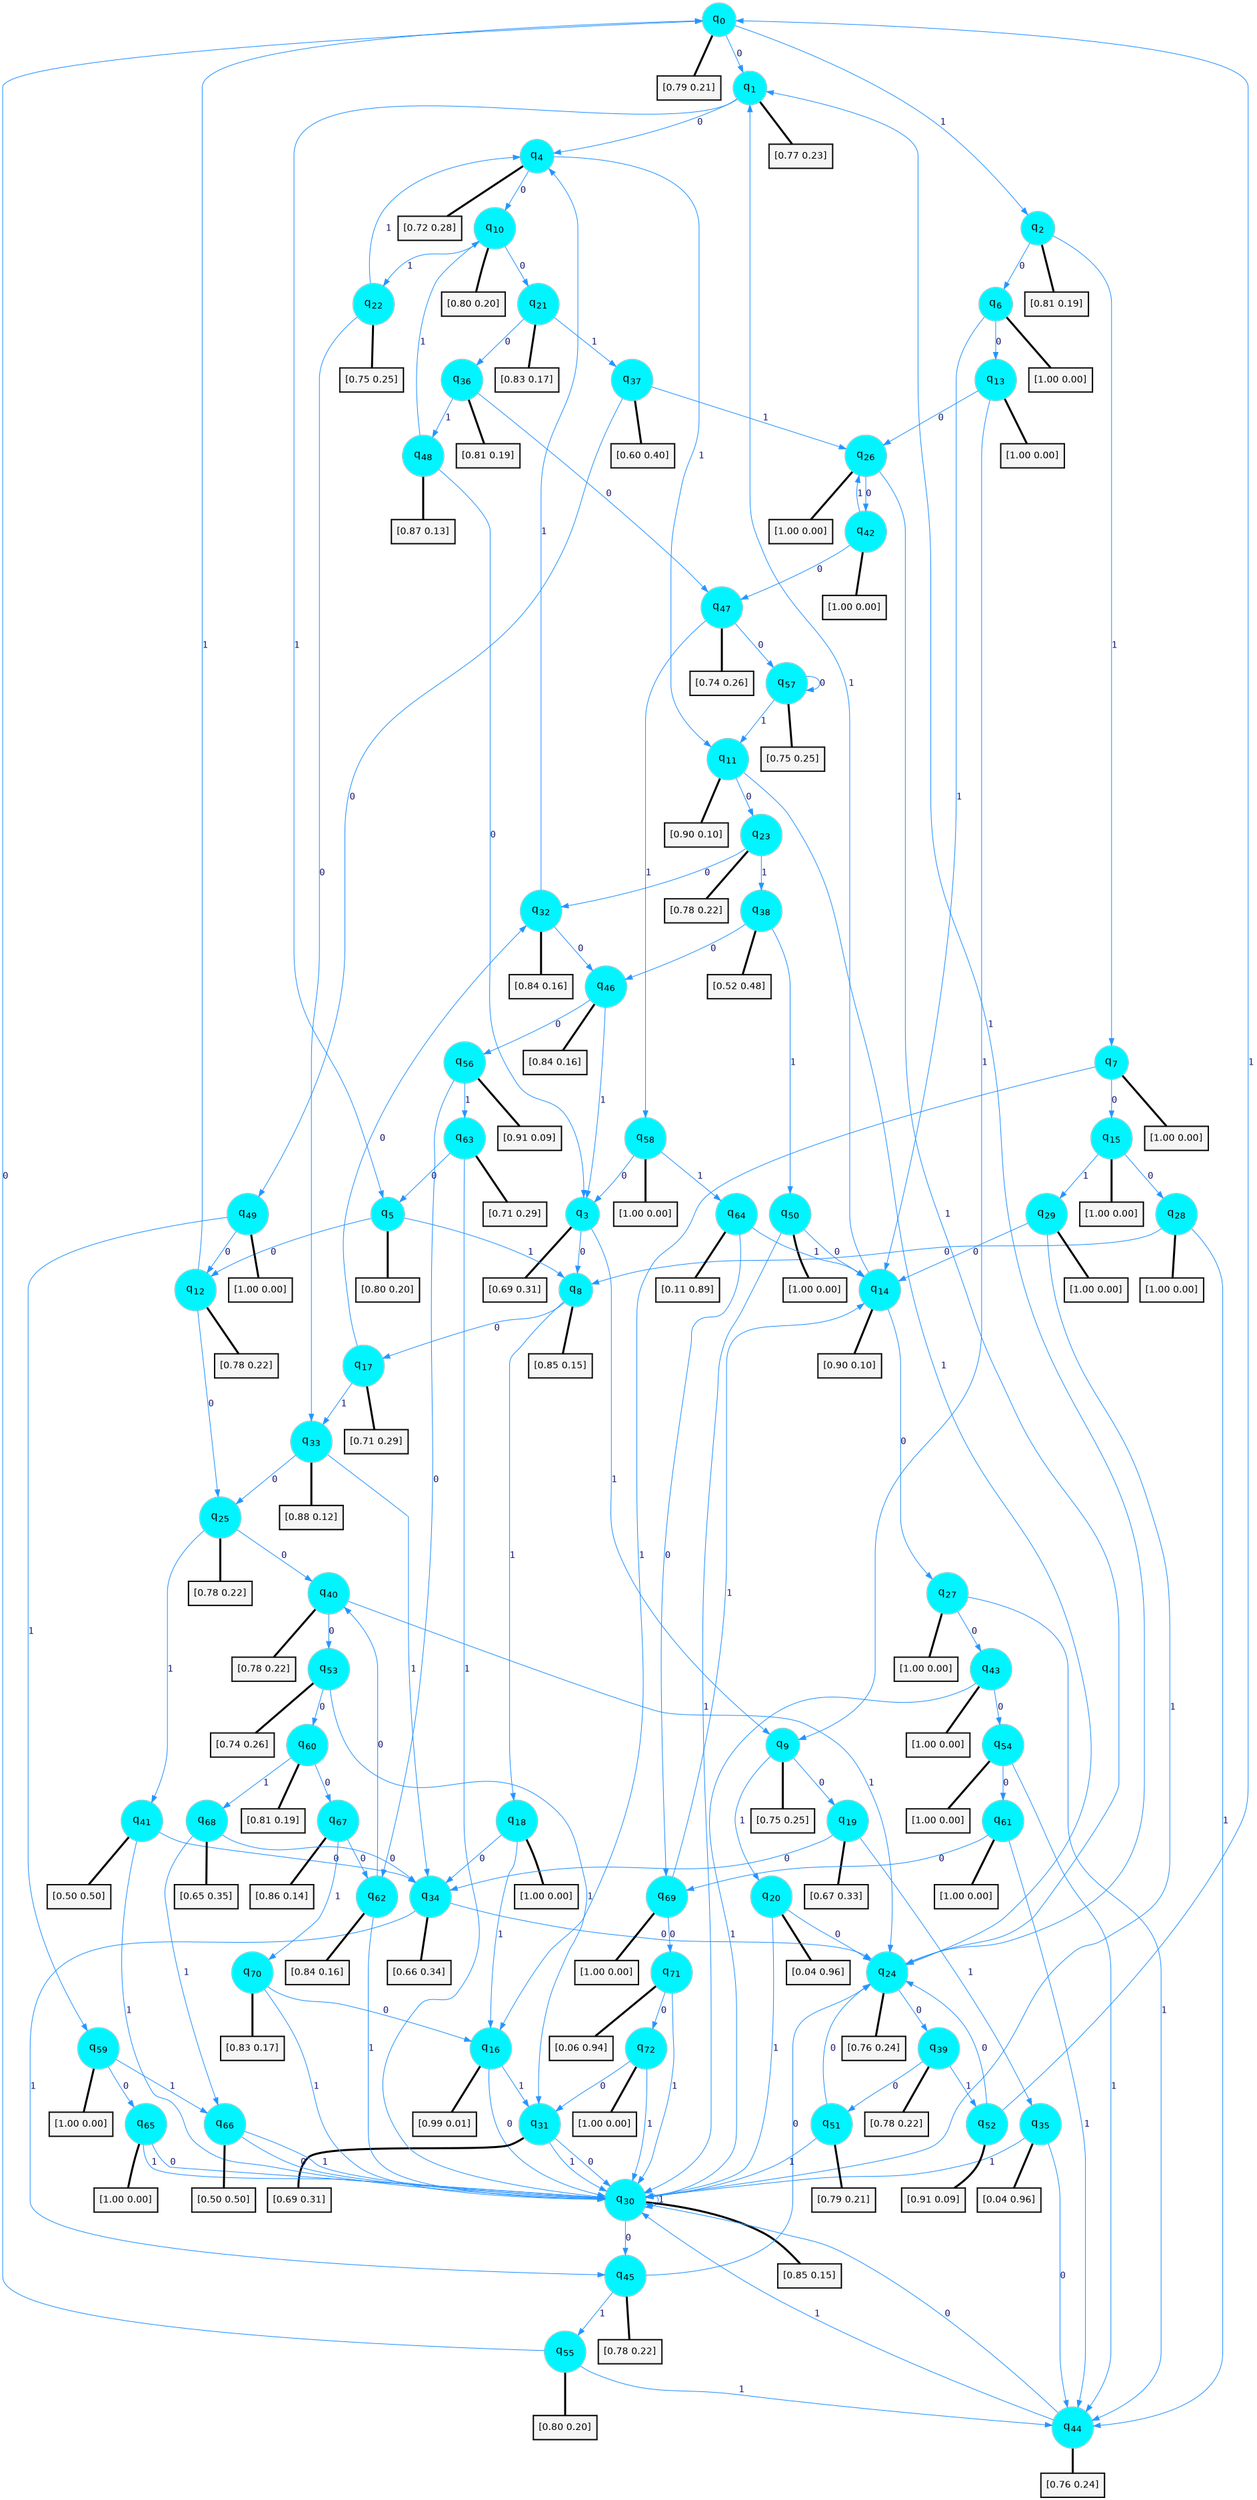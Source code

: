 digraph G {
graph [
bgcolor=transparent, dpi=300, rankdir=TD, size="40,25"];
node [
color=gray, fillcolor=turquoise1, fontcolor=black, fontname=Helvetica, fontsize=16, fontweight=bold, shape=circle, style=filled];
edge [
arrowsize=1, color=dodgerblue1, fontcolor=midnightblue, fontname=courier, fontweight=bold, penwidth=1, style=solid, weight=20];
0[label=<q<SUB>0</SUB>>];
1[label=<q<SUB>1</SUB>>];
2[label=<q<SUB>2</SUB>>];
3[label=<q<SUB>3</SUB>>];
4[label=<q<SUB>4</SUB>>];
5[label=<q<SUB>5</SUB>>];
6[label=<q<SUB>6</SUB>>];
7[label=<q<SUB>7</SUB>>];
8[label=<q<SUB>8</SUB>>];
9[label=<q<SUB>9</SUB>>];
10[label=<q<SUB>10</SUB>>];
11[label=<q<SUB>11</SUB>>];
12[label=<q<SUB>12</SUB>>];
13[label=<q<SUB>13</SUB>>];
14[label=<q<SUB>14</SUB>>];
15[label=<q<SUB>15</SUB>>];
16[label=<q<SUB>16</SUB>>];
17[label=<q<SUB>17</SUB>>];
18[label=<q<SUB>18</SUB>>];
19[label=<q<SUB>19</SUB>>];
20[label=<q<SUB>20</SUB>>];
21[label=<q<SUB>21</SUB>>];
22[label=<q<SUB>22</SUB>>];
23[label=<q<SUB>23</SUB>>];
24[label=<q<SUB>24</SUB>>];
25[label=<q<SUB>25</SUB>>];
26[label=<q<SUB>26</SUB>>];
27[label=<q<SUB>27</SUB>>];
28[label=<q<SUB>28</SUB>>];
29[label=<q<SUB>29</SUB>>];
30[label=<q<SUB>30</SUB>>];
31[label=<q<SUB>31</SUB>>];
32[label=<q<SUB>32</SUB>>];
33[label=<q<SUB>33</SUB>>];
34[label=<q<SUB>34</SUB>>];
35[label=<q<SUB>35</SUB>>];
36[label=<q<SUB>36</SUB>>];
37[label=<q<SUB>37</SUB>>];
38[label=<q<SUB>38</SUB>>];
39[label=<q<SUB>39</SUB>>];
40[label=<q<SUB>40</SUB>>];
41[label=<q<SUB>41</SUB>>];
42[label=<q<SUB>42</SUB>>];
43[label=<q<SUB>43</SUB>>];
44[label=<q<SUB>44</SUB>>];
45[label=<q<SUB>45</SUB>>];
46[label=<q<SUB>46</SUB>>];
47[label=<q<SUB>47</SUB>>];
48[label=<q<SUB>48</SUB>>];
49[label=<q<SUB>49</SUB>>];
50[label=<q<SUB>50</SUB>>];
51[label=<q<SUB>51</SUB>>];
52[label=<q<SUB>52</SUB>>];
53[label=<q<SUB>53</SUB>>];
54[label=<q<SUB>54</SUB>>];
55[label=<q<SUB>55</SUB>>];
56[label=<q<SUB>56</SUB>>];
57[label=<q<SUB>57</SUB>>];
58[label=<q<SUB>58</SUB>>];
59[label=<q<SUB>59</SUB>>];
60[label=<q<SUB>60</SUB>>];
61[label=<q<SUB>61</SUB>>];
62[label=<q<SUB>62</SUB>>];
63[label=<q<SUB>63</SUB>>];
64[label=<q<SUB>64</SUB>>];
65[label=<q<SUB>65</SUB>>];
66[label=<q<SUB>66</SUB>>];
67[label=<q<SUB>67</SUB>>];
68[label=<q<SUB>68</SUB>>];
69[label=<q<SUB>69</SUB>>];
70[label=<q<SUB>70</SUB>>];
71[label=<q<SUB>71</SUB>>];
72[label=<q<SUB>72</SUB>>];
73[label="[0.79 0.21]", shape=box,fontcolor=black, fontname=Helvetica, fontsize=14, penwidth=2, fillcolor=whitesmoke,color=black];
74[label="[0.77 0.23]", shape=box,fontcolor=black, fontname=Helvetica, fontsize=14, penwidth=2, fillcolor=whitesmoke,color=black];
75[label="[0.81 0.19]", shape=box,fontcolor=black, fontname=Helvetica, fontsize=14, penwidth=2, fillcolor=whitesmoke,color=black];
76[label="[0.69 0.31]", shape=box,fontcolor=black, fontname=Helvetica, fontsize=14, penwidth=2, fillcolor=whitesmoke,color=black];
77[label="[0.72 0.28]", shape=box,fontcolor=black, fontname=Helvetica, fontsize=14, penwidth=2, fillcolor=whitesmoke,color=black];
78[label="[0.80 0.20]", shape=box,fontcolor=black, fontname=Helvetica, fontsize=14, penwidth=2, fillcolor=whitesmoke,color=black];
79[label="[1.00 0.00]", shape=box,fontcolor=black, fontname=Helvetica, fontsize=14, penwidth=2, fillcolor=whitesmoke,color=black];
80[label="[1.00 0.00]", shape=box,fontcolor=black, fontname=Helvetica, fontsize=14, penwidth=2, fillcolor=whitesmoke,color=black];
81[label="[0.85 0.15]", shape=box,fontcolor=black, fontname=Helvetica, fontsize=14, penwidth=2, fillcolor=whitesmoke,color=black];
82[label="[0.75 0.25]", shape=box,fontcolor=black, fontname=Helvetica, fontsize=14, penwidth=2, fillcolor=whitesmoke,color=black];
83[label="[0.80 0.20]", shape=box,fontcolor=black, fontname=Helvetica, fontsize=14, penwidth=2, fillcolor=whitesmoke,color=black];
84[label="[0.90 0.10]", shape=box,fontcolor=black, fontname=Helvetica, fontsize=14, penwidth=2, fillcolor=whitesmoke,color=black];
85[label="[0.78 0.22]", shape=box,fontcolor=black, fontname=Helvetica, fontsize=14, penwidth=2, fillcolor=whitesmoke,color=black];
86[label="[1.00 0.00]", shape=box,fontcolor=black, fontname=Helvetica, fontsize=14, penwidth=2, fillcolor=whitesmoke,color=black];
87[label="[0.90 0.10]", shape=box,fontcolor=black, fontname=Helvetica, fontsize=14, penwidth=2, fillcolor=whitesmoke,color=black];
88[label="[1.00 0.00]", shape=box,fontcolor=black, fontname=Helvetica, fontsize=14, penwidth=2, fillcolor=whitesmoke,color=black];
89[label="[0.99 0.01]", shape=box,fontcolor=black, fontname=Helvetica, fontsize=14, penwidth=2, fillcolor=whitesmoke,color=black];
90[label="[0.71 0.29]", shape=box,fontcolor=black, fontname=Helvetica, fontsize=14, penwidth=2, fillcolor=whitesmoke,color=black];
91[label="[1.00 0.00]", shape=box,fontcolor=black, fontname=Helvetica, fontsize=14, penwidth=2, fillcolor=whitesmoke,color=black];
92[label="[0.67 0.33]", shape=box,fontcolor=black, fontname=Helvetica, fontsize=14, penwidth=2, fillcolor=whitesmoke,color=black];
93[label="[0.04 0.96]", shape=box,fontcolor=black, fontname=Helvetica, fontsize=14, penwidth=2, fillcolor=whitesmoke,color=black];
94[label="[0.83 0.17]", shape=box,fontcolor=black, fontname=Helvetica, fontsize=14, penwidth=2, fillcolor=whitesmoke,color=black];
95[label="[0.75 0.25]", shape=box,fontcolor=black, fontname=Helvetica, fontsize=14, penwidth=2, fillcolor=whitesmoke,color=black];
96[label="[0.78 0.22]", shape=box,fontcolor=black, fontname=Helvetica, fontsize=14, penwidth=2, fillcolor=whitesmoke,color=black];
97[label="[0.76 0.24]", shape=box,fontcolor=black, fontname=Helvetica, fontsize=14, penwidth=2, fillcolor=whitesmoke,color=black];
98[label="[0.78 0.22]", shape=box,fontcolor=black, fontname=Helvetica, fontsize=14, penwidth=2, fillcolor=whitesmoke,color=black];
99[label="[1.00 0.00]", shape=box,fontcolor=black, fontname=Helvetica, fontsize=14, penwidth=2, fillcolor=whitesmoke,color=black];
100[label="[1.00 0.00]", shape=box,fontcolor=black, fontname=Helvetica, fontsize=14, penwidth=2, fillcolor=whitesmoke,color=black];
101[label="[1.00 0.00]", shape=box,fontcolor=black, fontname=Helvetica, fontsize=14, penwidth=2, fillcolor=whitesmoke,color=black];
102[label="[1.00 0.00]", shape=box,fontcolor=black, fontname=Helvetica, fontsize=14, penwidth=2, fillcolor=whitesmoke,color=black];
103[label="[0.85 0.15]", shape=box,fontcolor=black, fontname=Helvetica, fontsize=14, penwidth=2, fillcolor=whitesmoke,color=black];
104[label="[0.69 0.31]", shape=box,fontcolor=black, fontname=Helvetica, fontsize=14, penwidth=2, fillcolor=whitesmoke,color=black];
105[label="[0.84 0.16]", shape=box,fontcolor=black, fontname=Helvetica, fontsize=14, penwidth=2, fillcolor=whitesmoke,color=black];
106[label="[0.88 0.12]", shape=box,fontcolor=black, fontname=Helvetica, fontsize=14, penwidth=2, fillcolor=whitesmoke,color=black];
107[label="[0.66 0.34]", shape=box,fontcolor=black, fontname=Helvetica, fontsize=14, penwidth=2, fillcolor=whitesmoke,color=black];
108[label="[0.04 0.96]", shape=box,fontcolor=black, fontname=Helvetica, fontsize=14, penwidth=2, fillcolor=whitesmoke,color=black];
109[label="[0.81 0.19]", shape=box,fontcolor=black, fontname=Helvetica, fontsize=14, penwidth=2, fillcolor=whitesmoke,color=black];
110[label="[0.60 0.40]", shape=box,fontcolor=black, fontname=Helvetica, fontsize=14, penwidth=2, fillcolor=whitesmoke,color=black];
111[label="[0.52 0.48]", shape=box,fontcolor=black, fontname=Helvetica, fontsize=14, penwidth=2, fillcolor=whitesmoke,color=black];
112[label="[0.78 0.22]", shape=box,fontcolor=black, fontname=Helvetica, fontsize=14, penwidth=2, fillcolor=whitesmoke,color=black];
113[label="[0.78 0.22]", shape=box,fontcolor=black, fontname=Helvetica, fontsize=14, penwidth=2, fillcolor=whitesmoke,color=black];
114[label="[0.50 0.50]", shape=box,fontcolor=black, fontname=Helvetica, fontsize=14, penwidth=2, fillcolor=whitesmoke,color=black];
115[label="[1.00 0.00]", shape=box,fontcolor=black, fontname=Helvetica, fontsize=14, penwidth=2, fillcolor=whitesmoke,color=black];
116[label="[1.00 0.00]", shape=box,fontcolor=black, fontname=Helvetica, fontsize=14, penwidth=2, fillcolor=whitesmoke,color=black];
117[label="[0.76 0.24]", shape=box,fontcolor=black, fontname=Helvetica, fontsize=14, penwidth=2, fillcolor=whitesmoke,color=black];
118[label="[0.78 0.22]", shape=box,fontcolor=black, fontname=Helvetica, fontsize=14, penwidth=2, fillcolor=whitesmoke,color=black];
119[label="[0.84 0.16]", shape=box,fontcolor=black, fontname=Helvetica, fontsize=14, penwidth=2, fillcolor=whitesmoke,color=black];
120[label="[0.74 0.26]", shape=box,fontcolor=black, fontname=Helvetica, fontsize=14, penwidth=2, fillcolor=whitesmoke,color=black];
121[label="[0.87 0.13]", shape=box,fontcolor=black, fontname=Helvetica, fontsize=14, penwidth=2, fillcolor=whitesmoke,color=black];
122[label="[1.00 0.00]", shape=box,fontcolor=black, fontname=Helvetica, fontsize=14, penwidth=2, fillcolor=whitesmoke,color=black];
123[label="[1.00 0.00]", shape=box,fontcolor=black, fontname=Helvetica, fontsize=14, penwidth=2, fillcolor=whitesmoke,color=black];
124[label="[0.79 0.21]", shape=box,fontcolor=black, fontname=Helvetica, fontsize=14, penwidth=2, fillcolor=whitesmoke,color=black];
125[label="[0.91 0.09]", shape=box,fontcolor=black, fontname=Helvetica, fontsize=14, penwidth=2, fillcolor=whitesmoke,color=black];
126[label="[0.74 0.26]", shape=box,fontcolor=black, fontname=Helvetica, fontsize=14, penwidth=2, fillcolor=whitesmoke,color=black];
127[label="[1.00 0.00]", shape=box,fontcolor=black, fontname=Helvetica, fontsize=14, penwidth=2, fillcolor=whitesmoke,color=black];
128[label="[0.80 0.20]", shape=box,fontcolor=black, fontname=Helvetica, fontsize=14, penwidth=2, fillcolor=whitesmoke,color=black];
129[label="[0.91 0.09]", shape=box,fontcolor=black, fontname=Helvetica, fontsize=14, penwidth=2, fillcolor=whitesmoke,color=black];
130[label="[0.75 0.25]", shape=box,fontcolor=black, fontname=Helvetica, fontsize=14, penwidth=2, fillcolor=whitesmoke,color=black];
131[label="[1.00 0.00]", shape=box,fontcolor=black, fontname=Helvetica, fontsize=14, penwidth=2, fillcolor=whitesmoke,color=black];
132[label="[1.00 0.00]", shape=box,fontcolor=black, fontname=Helvetica, fontsize=14, penwidth=2, fillcolor=whitesmoke,color=black];
133[label="[0.81 0.19]", shape=box,fontcolor=black, fontname=Helvetica, fontsize=14, penwidth=2, fillcolor=whitesmoke,color=black];
134[label="[1.00 0.00]", shape=box,fontcolor=black, fontname=Helvetica, fontsize=14, penwidth=2, fillcolor=whitesmoke,color=black];
135[label="[0.84 0.16]", shape=box,fontcolor=black, fontname=Helvetica, fontsize=14, penwidth=2, fillcolor=whitesmoke,color=black];
136[label="[0.71 0.29]", shape=box,fontcolor=black, fontname=Helvetica, fontsize=14, penwidth=2, fillcolor=whitesmoke,color=black];
137[label="[0.11 0.89]", shape=box,fontcolor=black, fontname=Helvetica, fontsize=14, penwidth=2, fillcolor=whitesmoke,color=black];
138[label="[1.00 0.00]", shape=box,fontcolor=black, fontname=Helvetica, fontsize=14, penwidth=2, fillcolor=whitesmoke,color=black];
139[label="[0.50 0.50]", shape=box,fontcolor=black, fontname=Helvetica, fontsize=14, penwidth=2, fillcolor=whitesmoke,color=black];
140[label="[0.86 0.14]", shape=box,fontcolor=black, fontname=Helvetica, fontsize=14, penwidth=2, fillcolor=whitesmoke,color=black];
141[label="[0.65 0.35]", shape=box,fontcolor=black, fontname=Helvetica, fontsize=14, penwidth=2, fillcolor=whitesmoke,color=black];
142[label="[1.00 0.00]", shape=box,fontcolor=black, fontname=Helvetica, fontsize=14, penwidth=2, fillcolor=whitesmoke,color=black];
143[label="[0.83 0.17]", shape=box,fontcolor=black, fontname=Helvetica, fontsize=14, penwidth=2, fillcolor=whitesmoke,color=black];
144[label="[0.06 0.94]", shape=box,fontcolor=black, fontname=Helvetica, fontsize=14, penwidth=2, fillcolor=whitesmoke,color=black];
145[label="[1.00 0.00]", shape=box,fontcolor=black, fontname=Helvetica, fontsize=14, penwidth=2, fillcolor=whitesmoke,color=black];
0->1 [label=0];
0->2 [label=1];
0->73 [arrowhead=none, penwidth=3,color=black];
1->4 [label=0];
1->5 [label=1];
1->74 [arrowhead=none, penwidth=3,color=black];
2->6 [label=0];
2->7 [label=1];
2->75 [arrowhead=none, penwidth=3,color=black];
3->8 [label=0];
3->9 [label=1];
3->76 [arrowhead=none, penwidth=3,color=black];
4->10 [label=0];
4->11 [label=1];
4->77 [arrowhead=none, penwidth=3,color=black];
5->12 [label=0];
5->8 [label=1];
5->78 [arrowhead=none, penwidth=3,color=black];
6->13 [label=0];
6->14 [label=1];
6->79 [arrowhead=none, penwidth=3,color=black];
7->15 [label=0];
7->16 [label=1];
7->80 [arrowhead=none, penwidth=3,color=black];
8->17 [label=0];
8->18 [label=1];
8->81 [arrowhead=none, penwidth=3,color=black];
9->19 [label=0];
9->20 [label=1];
9->82 [arrowhead=none, penwidth=3,color=black];
10->21 [label=0];
10->22 [label=1];
10->83 [arrowhead=none, penwidth=3,color=black];
11->23 [label=0];
11->24 [label=1];
11->84 [arrowhead=none, penwidth=3,color=black];
12->25 [label=0];
12->0 [label=1];
12->85 [arrowhead=none, penwidth=3,color=black];
13->26 [label=0];
13->9 [label=1];
13->86 [arrowhead=none, penwidth=3,color=black];
14->27 [label=0];
14->1 [label=1];
14->87 [arrowhead=none, penwidth=3,color=black];
15->28 [label=0];
15->29 [label=1];
15->88 [arrowhead=none, penwidth=3,color=black];
16->30 [label=0];
16->31 [label=1];
16->89 [arrowhead=none, penwidth=3,color=black];
17->32 [label=0];
17->33 [label=1];
17->90 [arrowhead=none, penwidth=3,color=black];
18->34 [label=0];
18->16 [label=1];
18->91 [arrowhead=none, penwidth=3,color=black];
19->34 [label=0];
19->35 [label=1];
19->92 [arrowhead=none, penwidth=3,color=black];
20->24 [label=0];
20->30 [label=1];
20->93 [arrowhead=none, penwidth=3,color=black];
21->36 [label=0];
21->37 [label=1];
21->94 [arrowhead=none, penwidth=3,color=black];
22->33 [label=0];
22->4 [label=1];
22->95 [arrowhead=none, penwidth=3,color=black];
23->32 [label=0];
23->38 [label=1];
23->96 [arrowhead=none, penwidth=3,color=black];
24->39 [label=0];
24->1 [label=1];
24->97 [arrowhead=none, penwidth=3,color=black];
25->40 [label=0];
25->41 [label=1];
25->98 [arrowhead=none, penwidth=3,color=black];
26->42 [label=0];
26->24 [label=1];
26->99 [arrowhead=none, penwidth=3,color=black];
27->43 [label=0];
27->44 [label=1];
27->100 [arrowhead=none, penwidth=3,color=black];
28->8 [label=0];
28->44 [label=1];
28->101 [arrowhead=none, penwidth=3,color=black];
29->14 [label=0];
29->30 [label=1];
29->102 [arrowhead=none, penwidth=3,color=black];
30->45 [label=0];
30->30 [label=1];
30->103 [arrowhead=none, penwidth=3,color=black];
31->30 [label=0];
31->30 [label=1];
31->104 [arrowhead=none, penwidth=3,color=black];
32->46 [label=0];
32->4 [label=1];
32->105 [arrowhead=none, penwidth=3,color=black];
33->25 [label=0];
33->34 [label=1];
33->106 [arrowhead=none, penwidth=3,color=black];
34->24 [label=0];
34->45 [label=1];
34->107 [arrowhead=none, penwidth=3,color=black];
35->44 [label=0];
35->30 [label=1];
35->108 [arrowhead=none, penwidth=3,color=black];
36->47 [label=0];
36->48 [label=1];
36->109 [arrowhead=none, penwidth=3,color=black];
37->49 [label=0];
37->26 [label=1];
37->110 [arrowhead=none, penwidth=3,color=black];
38->46 [label=0];
38->50 [label=1];
38->111 [arrowhead=none, penwidth=3,color=black];
39->51 [label=0];
39->52 [label=1];
39->112 [arrowhead=none, penwidth=3,color=black];
40->53 [label=0];
40->24 [label=1];
40->113 [arrowhead=none, penwidth=3,color=black];
41->34 [label=0];
41->30 [label=1];
41->114 [arrowhead=none, penwidth=3,color=black];
42->47 [label=0];
42->26 [label=1];
42->115 [arrowhead=none, penwidth=3,color=black];
43->54 [label=0];
43->30 [label=1];
43->116 [arrowhead=none, penwidth=3,color=black];
44->30 [label=0];
44->30 [label=1];
44->117 [arrowhead=none, penwidth=3,color=black];
45->24 [label=0];
45->55 [label=1];
45->118 [arrowhead=none, penwidth=3,color=black];
46->56 [label=0];
46->3 [label=1];
46->119 [arrowhead=none, penwidth=3,color=black];
47->57 [label=0];
47->58 [label=1];
47->120 [arrowhead=none, penwidth=3,color=black];
48->3 [label=0];
48->10 [label=1];
48->121 [arrowhead=none, penwidth=3,color=black];
49->12 [label=0];
49->59 [label=1];
49->122 [arrowhead=none, penwidth=3,color=black];
50->14 [label=0];
50->30 [label=1];
50->123 [arrowhead=none, penwidth=3,color=black];
51->24 [label=0];
51->30 [label=1];
51->124 [arrowhead=none, penwidth=3,color=black];
52->24 [label=0];
52->0 [label=1];
52->125 [arrowhead=none, penwidth=3,color=black];
53->60 [label=0];
53->31 [label=1];
53->126 [arrowhead=none, penwidth=3,color=black];
54->61 [label=0];
54->44 [label=1];
54->127 [arrowhead=none, penwidth=3,color=black];
55->0 [label=0];
55->44 [label=1];
55->128 [arrowhead=none, penwidth=3,color=black];
56->62 [label=0];
56->63 [label=1];
56->129 [arrowhead=none, penwidth=3,color=black];
57->57 [label=0];
57->11 [label=1];
57->130 [arrowhead=none, penwidth=3,color=black];
58->3 [label=0];
58->64 [label=1];
58->131 [arrowhead=none, penwidth=3,color=black];
59->65 [label=0];
59->66 [label=1];
59->132 [arrowhead=none, penwidth=3,color=black];
60->67 [label=0];
60->68 [label=1];
60->133 [arrowhead=none, penwidth=3,color=black];
61->69 [label=0];
61->44 [label=1];
61->134 [arrowhead=none, penwidth=3,color=black];
62->40 [label=0];
62->30 [label=1];
62->135 [arrowhead=none, penwidth=3,color=black];
63->5 [label=0];
63->30 [label=1];
63->136 [arrowhead=none, penwidth=3,color=black];
64->69 [label=0];
64->14 [label=1];
64->137 [arrowhead=none, penwidth=3,color=black];
65->30 [label=0];
65->30 [label=1];
65->138 [arrowhead=none, penwidth=3,color=black];
66->30 [label=0];
66->30 [label=1];
66->139 [arrowhead=none, penwidth=3,color=black];
67->62 [label=0];
67->70 [label=1];
67->140 [arrowhead=none, penwidth=3,color=black];
68->34 [label=0];
68->66 [label=1];
68->141 [arrowhead=none, penwidth=3,color=black];
69->71 [label=0];
69->14 [label=1];
69->142 [arrowhead=none, penwidth=3,color=black];
70->16 [label=0];
70->30 [label=1];
70->143 [arrowhead=none, penwidth=3,color=black];
71->72 [label=0];
71->30 [label=1];
71->144 [arrowhead=none, penwidth=3,color=black];
72->31 [label=0];
72->30 [label=1];
72->145 [arrowhead=none, penwidth=3,color=black];
}
